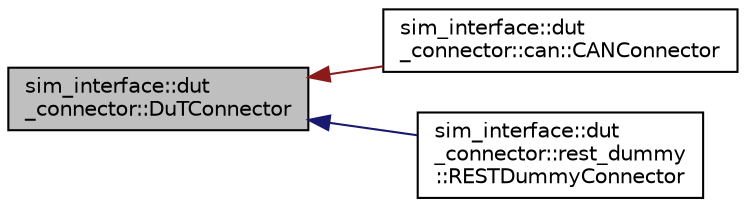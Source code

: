 digraph "sim_interface::dut_connector::DuTConnector"
{
 // LATEX_PDF_SIZE
  edge [fontname="Helvetica",fontsize="10",labelfontname="Helvetica",labelfontsize="10"];
  node [fontname="Helvetica",fontsize="10",shape=record];
  rankdir="LR";
  Node1 [label="sim_interface::dut\l_connector::DuTConnector",height=0.2,width=0.4,color="black", fillcolor="grey75", style="filled", fontcolor="black",tooltip=" "];
  Node1 -> Node2 [dir="back",color="firebrick4",fontsize="10",style="solid",fontname="Helvetica"];
  Node2 [label="sim_interface::dut\l_connector::can::CANConnector",height=0.2,width=0.4,color="black", fillcolor="white", style="filled",URL="$classsim__interface_1_1dut__connector_1_1can_1_1CANConnector.html",tooltip=" "];
  Node1 -> Node3 [dir="back",color="midnightblue",fontsize="10",style="solid",fontname="Helvetica"];
  Node3 [label="sim_interface::dut\l_connector::rest_dummy\l::RESTDummyConnector",height=0.2,width=0.4,color="black", fillcolor="white", style="filled",URL="$classsim__interface_1_1dut__connector_1_1rest__dummy_1_1RESTDummyConnector.html",tooltip=" "];
}
